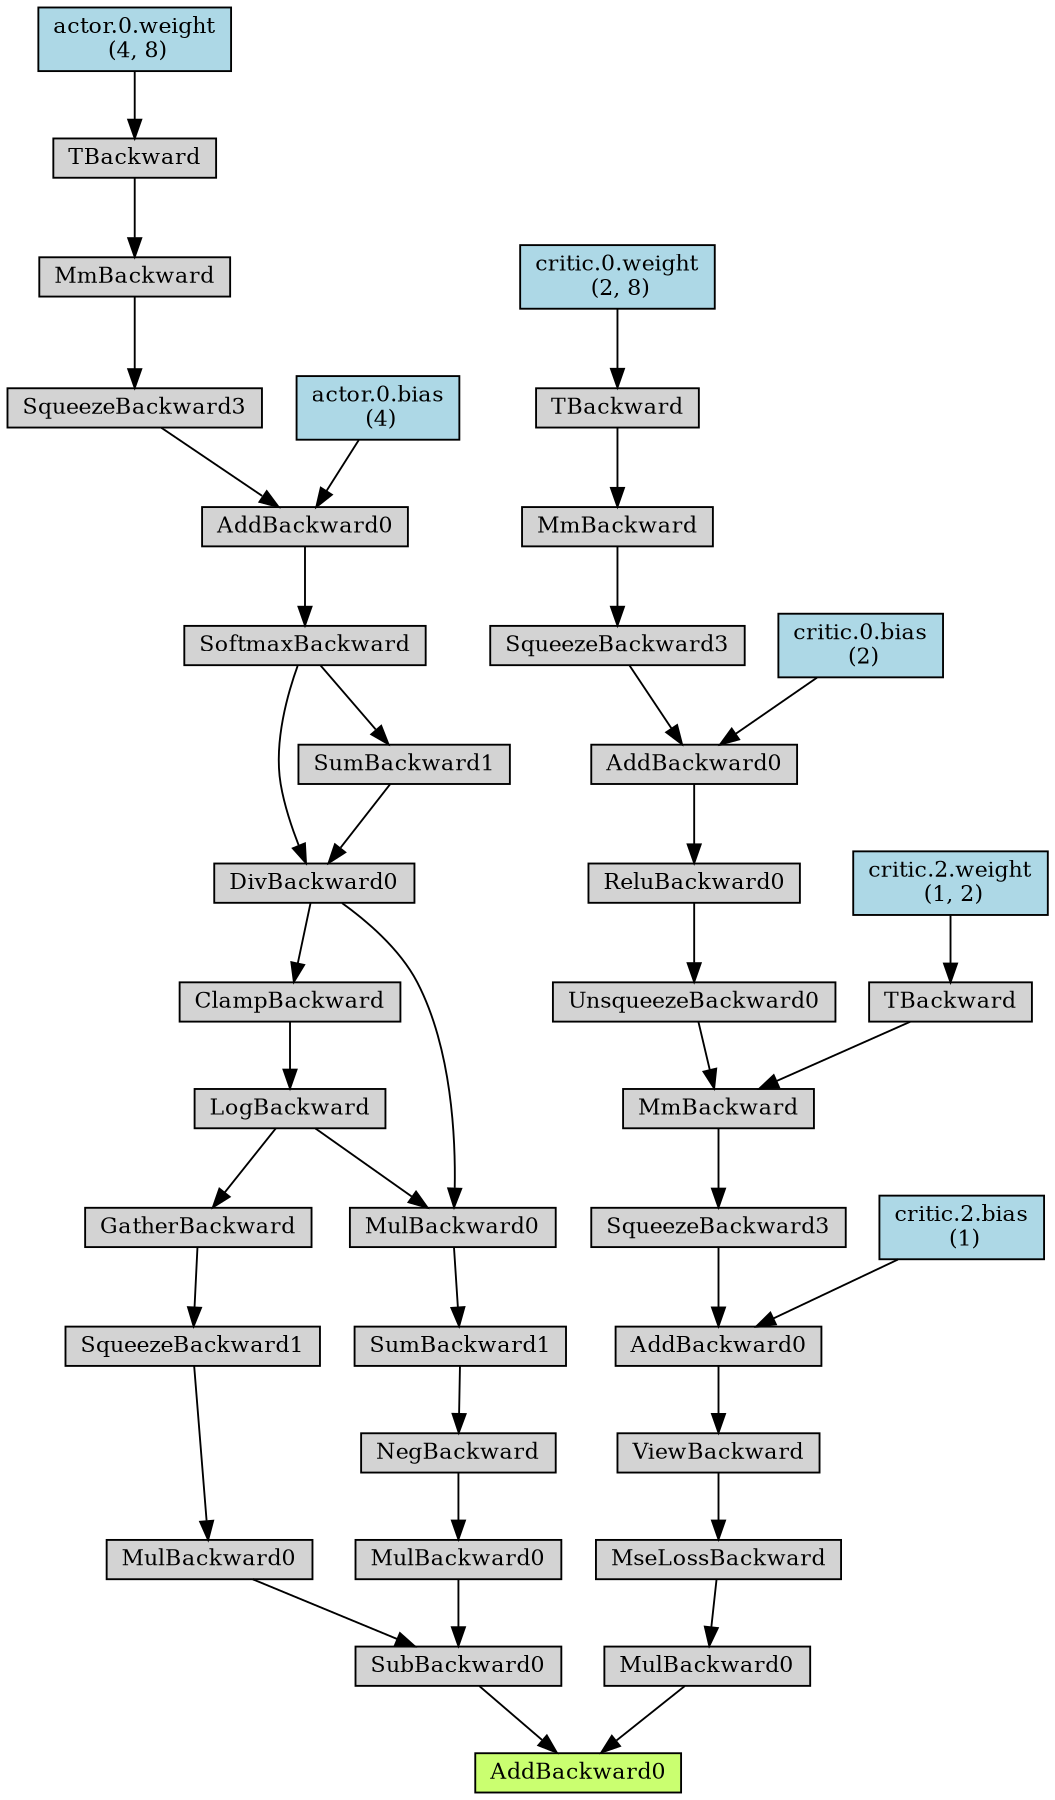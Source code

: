 digraph {
	graph [size="12,12"]
	node [align=left fontsize=12 height=0.2 ranksep=0.1 shape=box style=filled]
	4991986936 [label=AddBackward0 fillcolor=darkolivegreen1]
	4991985536 -> 4991986936
	4991985536 [label=SubBackward0]
	4992227872 -> 4991985536
	4992227872 [label=MulBackward0]
	4992228040 -> 4992227872
	4992228040 [label=SqueezeBackward1]
	4992228264 -> 4992228040
	4992228264 [label=GatherBackward]
	4992228376 -> 4992228264
	4992228376 [label=LogBackward]
	4992228488 -> 4992228376
	4992228488 [label=ClampBackward]
	4992228600 -> 4992228488
	4992228600 [label=DivBackward0]
	4992228712 -> 4992228600
	4992228712 [label=SoftmaxBackward]
	4992228880 -> 4992228712
	4992228880 [label=AddBackward0]
	4992228992 -> 4992228880
	4992228992 [label=SqueezeBackward3]
	4992229160 -> 4992228992
	4992229160 [label=MmBackward]
	4992229272 -> 4992229160
	4992229272 [label=TBackward]
	4992352328 -> 4992229272
	4992352328 [label="actor.0.weight
 (4, 8)" fillcolor=lightblue]
	4992229048 -> 4992228880
	4992229048 [label="actor.0.bias
 (4)" fillcolor=lightblue]
	4992228768 -> 4992228600
	4992228768 [label=SumBackward1]
	4992228712 -> 4992228768
	4992228096 -> 4991985536
	4992228096 [label=MulBackward0]
	4992228152 -> 4992228096
	4992228152 [label=NegBackward]
	4992228432 -> 4992228152
	4992228432 [label=SumBackward1]
	4992228656 -> 4992228432
	4992228656 [label=MulBackward0]
	4992228376 -> 4992228656
	4992228600 -> 4992228656
	4991985648 -> 4991986936
	4991985648 [label=MulBackward0]
	4992228320 -> 4991985648
	4992228320 [label=MseLossBackward]
	4992228544 -> 4992228320
	4992228544 [label=ViewBackward]
	4992228936 -> 4992228544
	4992228936 [label=AddBackward0]
	4992229328 -> 4992228936
	4992229328 [label=SqueezeBackward3]
	4992352608 -> 4992229328
	4992352608 [label=MmBackward]
	4992352664 -> 4992352608
	4992352664 [label=UnsqueezeBackward0]
	4992352832 -> 4992352664
	4992352832 [label=ReluBackward0]
	4992352944 -> 4992352832
	4992352944 [label=AddBackward0]
	4992353056 -> 4992352944
	4992353056 [label=SqueezeBackward3]
	4992353224 -> 4992353056
	4992353224 [label=MmBackward]
	4992353336 -> 4992353224
	4992353336 [label=TBackward]
	4992353448 -> 4992353336
	4992353448 [label="critic.0.weight
 (2, 8)" fillcolor=lightblue]
	4992353112 -> 4992352944
	4992353112 [label="critic.0.bias
 (2)" fillcolor=lightblue]
	4992352552 -> 4992352608
	4992352552 [label=TBackward]
	4992352888 -> 4992352552
	4992352888 [label="critic.2.weight
 (1, 2)" fillcolor=lightblue]
	4992352496 -> 4992228936
	4992352496 [label="critic.2.bias
 (1)" fillcolor=lightblue]
}
